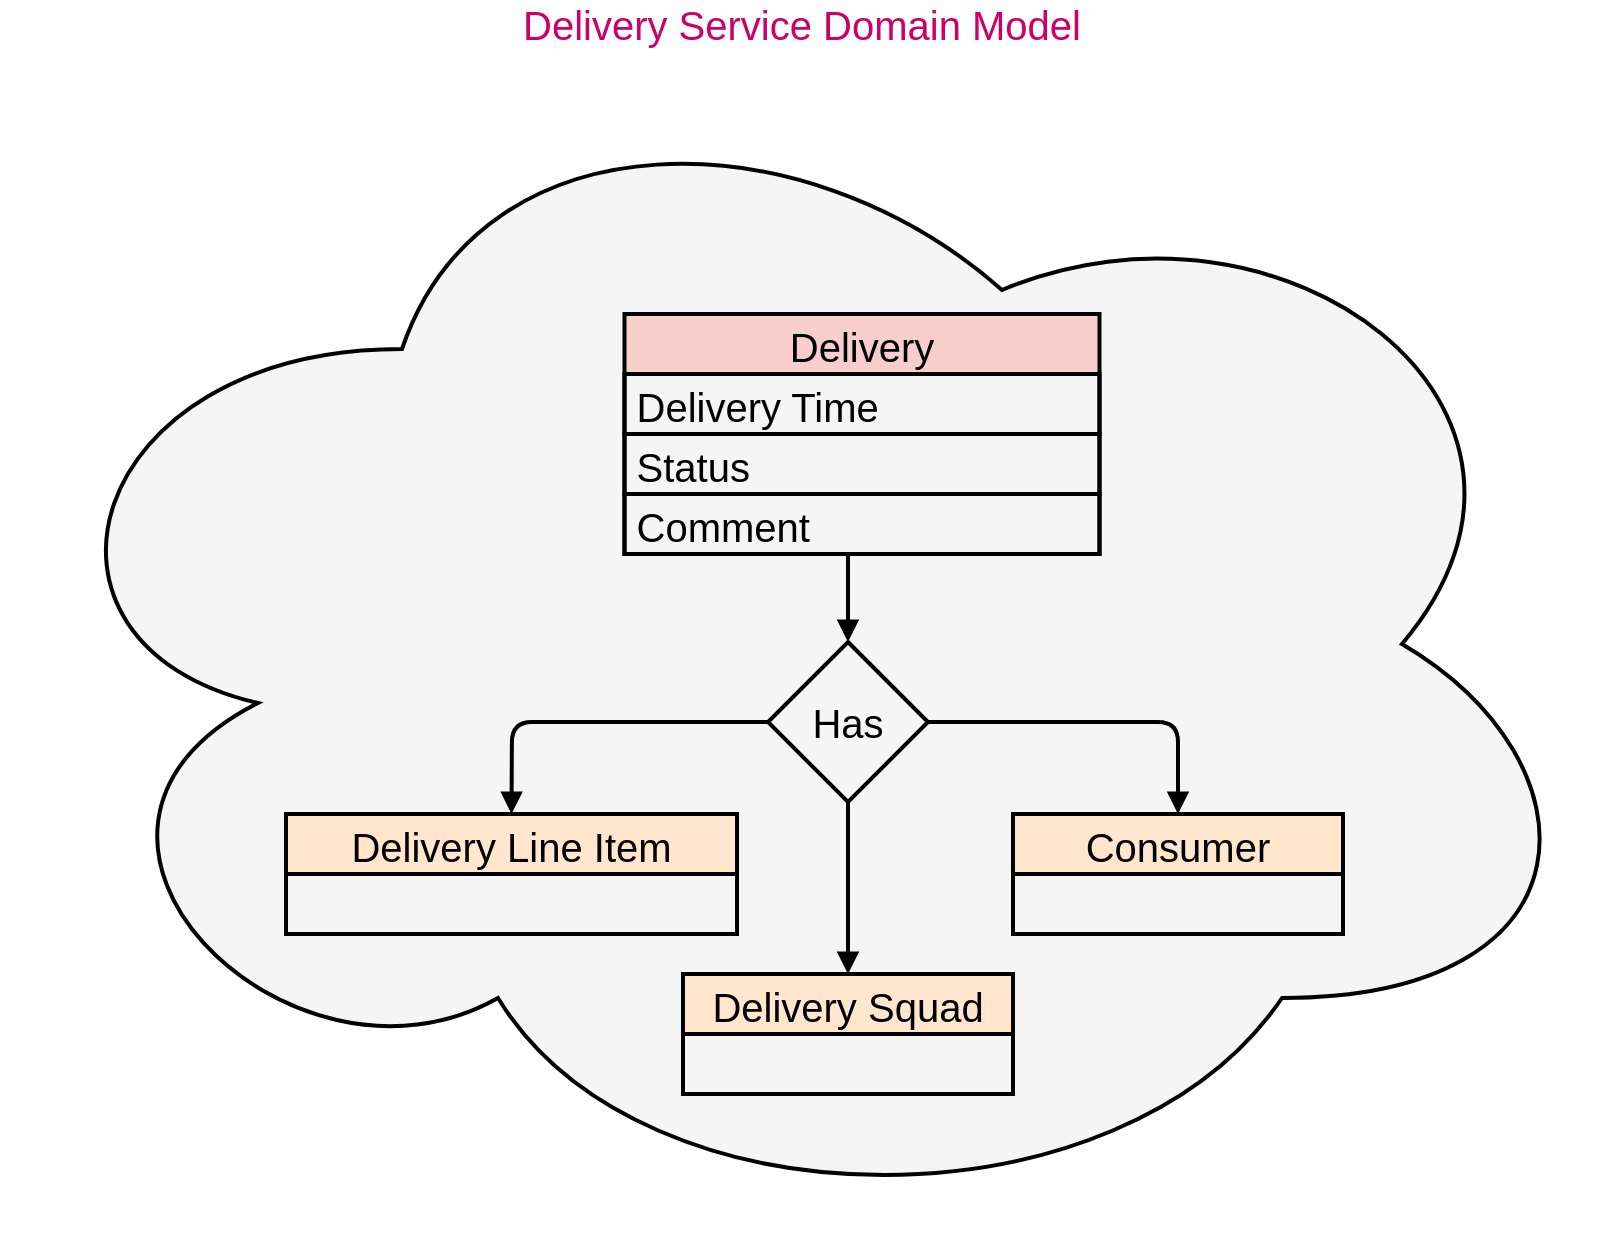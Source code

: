 <mxfile>
    <diagram id="R2lEEEUBdFMjLlhIrx00" name="Page-1">
        <mxGraphModel dx="556" dy="1646" grid="1" gridSize="10" guides="1" tooltips="1" connect="1" arrows="1" fold="1" page="1" pageScale="1" pageWidth="850" pageHeight="1100" math="0" shadow="0" extFonts="Permanent Marker^https://fonts.googleapis.com/css?family=Permanent+Marker">
            <root>
                <mxCell id="0"/>
                <mxCell id="1" parent="0"/>
                <mxCell id="87" value="Delivery Service Domain Model" style="ellipse;shape=cloud;whiteSpace=wrap;html=1;fillColor=#f5f5f5;fontColor=#CC0066;strokeColor=#000000;strokeWidth=2;labelPosition=center;verticalLabelPosition=top;align=center;verticalAlign=bottom;fontSize=20;" parent="1" vertex="1">
                    <mxGeometry x="170" width="800" height="590" as="geometry"/>
                </mxCell>
                <mxCell id="88" value="Delivery" style="swimlane;fontStyle=0;childLayout=stackLayout;horizontal=1;startSize=30;horizontalStack=0;resizeParent=1;resizeParentMax=0;resizeLast=0;collapsible=1;marginBottom=0;fillColor=#f8cecc;strokeColor=#000000;fontSize=20;strokeWidth=2;" parent="1" vertex="1">
                    <mxGeometry x="481.25" y="130" width="237.5" height="120" as="geometry"/>
                </mxCell>
                <mxCell id="89" value="Delivery Time" style="text;strokeColor=#000000;fillColor=none;align=left;verticalAlign=middle;spacingLeft=4;spacingRight=4;overflow=hidden;points=[[0,0.5],[1,0.5]];portConstraint=eastwest;rotatable=0;fontSize=20;strokeWidth=2;" parent="88" vertex="1">
                    <mxGeometry y="30" width="237.5" height="30" as="geometry"/>
                </mxCell>
                <mxCell id="100" value="Status" style="text;strokeColor=#000000;fillColor=none;align=left;verticalAlign=middle;spacingLeft=4;spacingRight=4;overflow=hidden;points=[[0,0.5],[1,0.5]];portConstraint=eastwest;rotatable=0;fontSize=20;strokeWidth=2;" parent="88" vertex="1">
                    <mxGeometry y="60" width="237.5" height="30" as="geometry"/>
                </mxCell>
                <mxCell id="119" value="Comment" style="text;strokeColor=#000000;fillColor=none;align=left;verticalAlign=middle;spacingLeft=4;spacingRight=4;overflow=hidden;points=[[0,0.5],[1,0.5]];portConstraint=eastwest;rotatable=0;fontSize=20;strokeWidth=2;" parent="88" vertex="1">
                    <mxGeometry y="90" width="237.5" height="30" as="geometry"/>
                </mxCell>
                <mxCell id="94" value="Delivery Line Item" style="swimlane;fontStyle=0;childLayout=stackLayout;horizontal=1;startSize=30;horizontalStack=0;resizeParent=1;resizeParentMax=0;resizeLast=0;collapsible=1;marginBottom=0;fillColor=#ffe6cc;strokeColor=#000000;fontSize=20;strokeWidth=2;" parent="1" vertex="1">
                    <mxGeometry x="312" y="380" width="225.5" height="60" as="geometry"/>
                </mxCell>
                <mxCell id="116" style="edgeStyle=none;html=1;exitX=1;exitY=0.5;exitDx=0;exitDy=0;entryX=0.5;entryY=0;entryDx=0;entryDy=0;endArrow=block;endFill=1;strokeWidth=2;strokeColor=#000000;" parent="1" source="102" target="112" edge="1">
                    <mxGeometry relative="1" as="geometry">
                        <Array as="points">
                            <mxPoint x="758" y="334"/>
                        </Array>
                        <mxPoint x="630" y="334" as="sourcePoint"/>
                        <mxPoint x="693.5" y="420" as="targetPoint"/>
                    </mxGeometry>
                </mxCell>
                <mxCell id="102" value="Has" style="rhombus;whiteSpace=wrap;html=1;fontSize=20;fillColor=none;strokeWidth=2;strokeColor=#000000;" parent="1" vertex="1">
                    <mxGeometry x="553" y="294" width="80" height="80" as="geometry"/>
                </mxCell>
                <mxCell id="109" style="edgeStyle=none;html=1;entryX=0.5;entryY=0;entryDx=0;entryDy=0;fontSize=20;endArrow=block;endFill=1;strokeWidth=2;strokeColor=#000000;" parent="1" target="102" edge="1">
                    <mxGeometry relative="1" as="geometry">
                        <mxPoint x="593" y="250" as="sourcePoint"/>
                    </mxGeometry>
                </mxCell>
                <mxCell id="111" style="edgeStyle=none;html=1;entryX=0.5;entryY=0;entryDx=0;entryDy=0;fontSize=20;endArrow=block;endFill=1;strokeWidth=2;exitX=0;exitY=0.5;exitDx=0;exitDy=0;strokeColor=#000000;" parent="1" source="102" target="94" edge="1">
                    <mxGeometry relative="1" as="geometry">
                        <mxPoint x="592" y="370" as="sourcePoint"/>
                        <mxPoint x="602" y="304" as="targetPoint"/>
                        <Array as="points">
                            <mxPoint x="425" y="334"/>
                        </Array>
                    </mxGeometry>
                </mxCell>
                <mxCell id="112" value="Consumer" style="swimlane;fontStyle=0;childLayout=stackLayout;horizontal=1;startSize=30;horizontalStack=0;resizeParent=1;resizeParentMax=0;resizeLast=0;collapsible=1;marginBottom=0;fillColor=#ffe6cc;strokeColor=#000000;fontSize=20;strokeWidth=2;" parent="1" vertex="1">
                    <mxGeometry x="675.5" y="380" width="165" height="60" as="geometry"/>
                </mxCell>
                <mxCell id="117" value="Delivery Squad" style="swimlane;fontStyle=0;childLayout=stackLayout;horizontal=1;startSize=30;horizontalStack=0;resizeParent=1;resizeParentMax=0;resizeLast=0;collapsible=1;marginBottom=0;fillColor=#ffe6cc;strokeColor=#000000;fontSize=20;strokeWidth=2;" parent="1" vertex="1">
                    <mxGeometry x="510.5" y="460" width="165" height="60" as="geometry"/>
                </mxCell>
                <mxCell id="118" style="edgeStyle=none;html=1;exitX=0.5;exitY=1;exitDx=0;exitDy=0;entryX=0.5;entryY=0;entryDx=0;entryDy=0;endArrow=block;endFill=1;strokeWidth=2;strokeColor=#000000;" parent="1" source="102" target="117" edge="1">
                    <mxGeometry relative="1" as="geometry">
                        <Array as="points"/>
                        <mxPoint x="643" y="344" as="sourcePoint"/>
                        <mxPoint x="762.5" y="430" as="targetPoint"/>
                    </mxGeometry>
                </mxCell>
            </root>
        </mxGraphModel>
    </diagram>
</mxfile>
